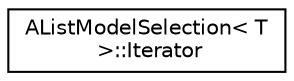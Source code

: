 digraph "Graphical Class Hierarchy"
{
 // LATEX_PDF_SIZE
  edge [fontname="Helvetica",fontsize="10",labelfontname="Helvetica",labelfontsize="10"];
  node [fontname="Helvetica",fontsize="10",shape=record];
  rankdir="LR";
  Node0 [label="AListModelSelection\< T\l \>::Iterator",height=0.2,width=0.4,color="black", fillcolor="white", style="filled",URL="$classAListModelSelection_1_1Iterator.html",tooltip=" "];
}
